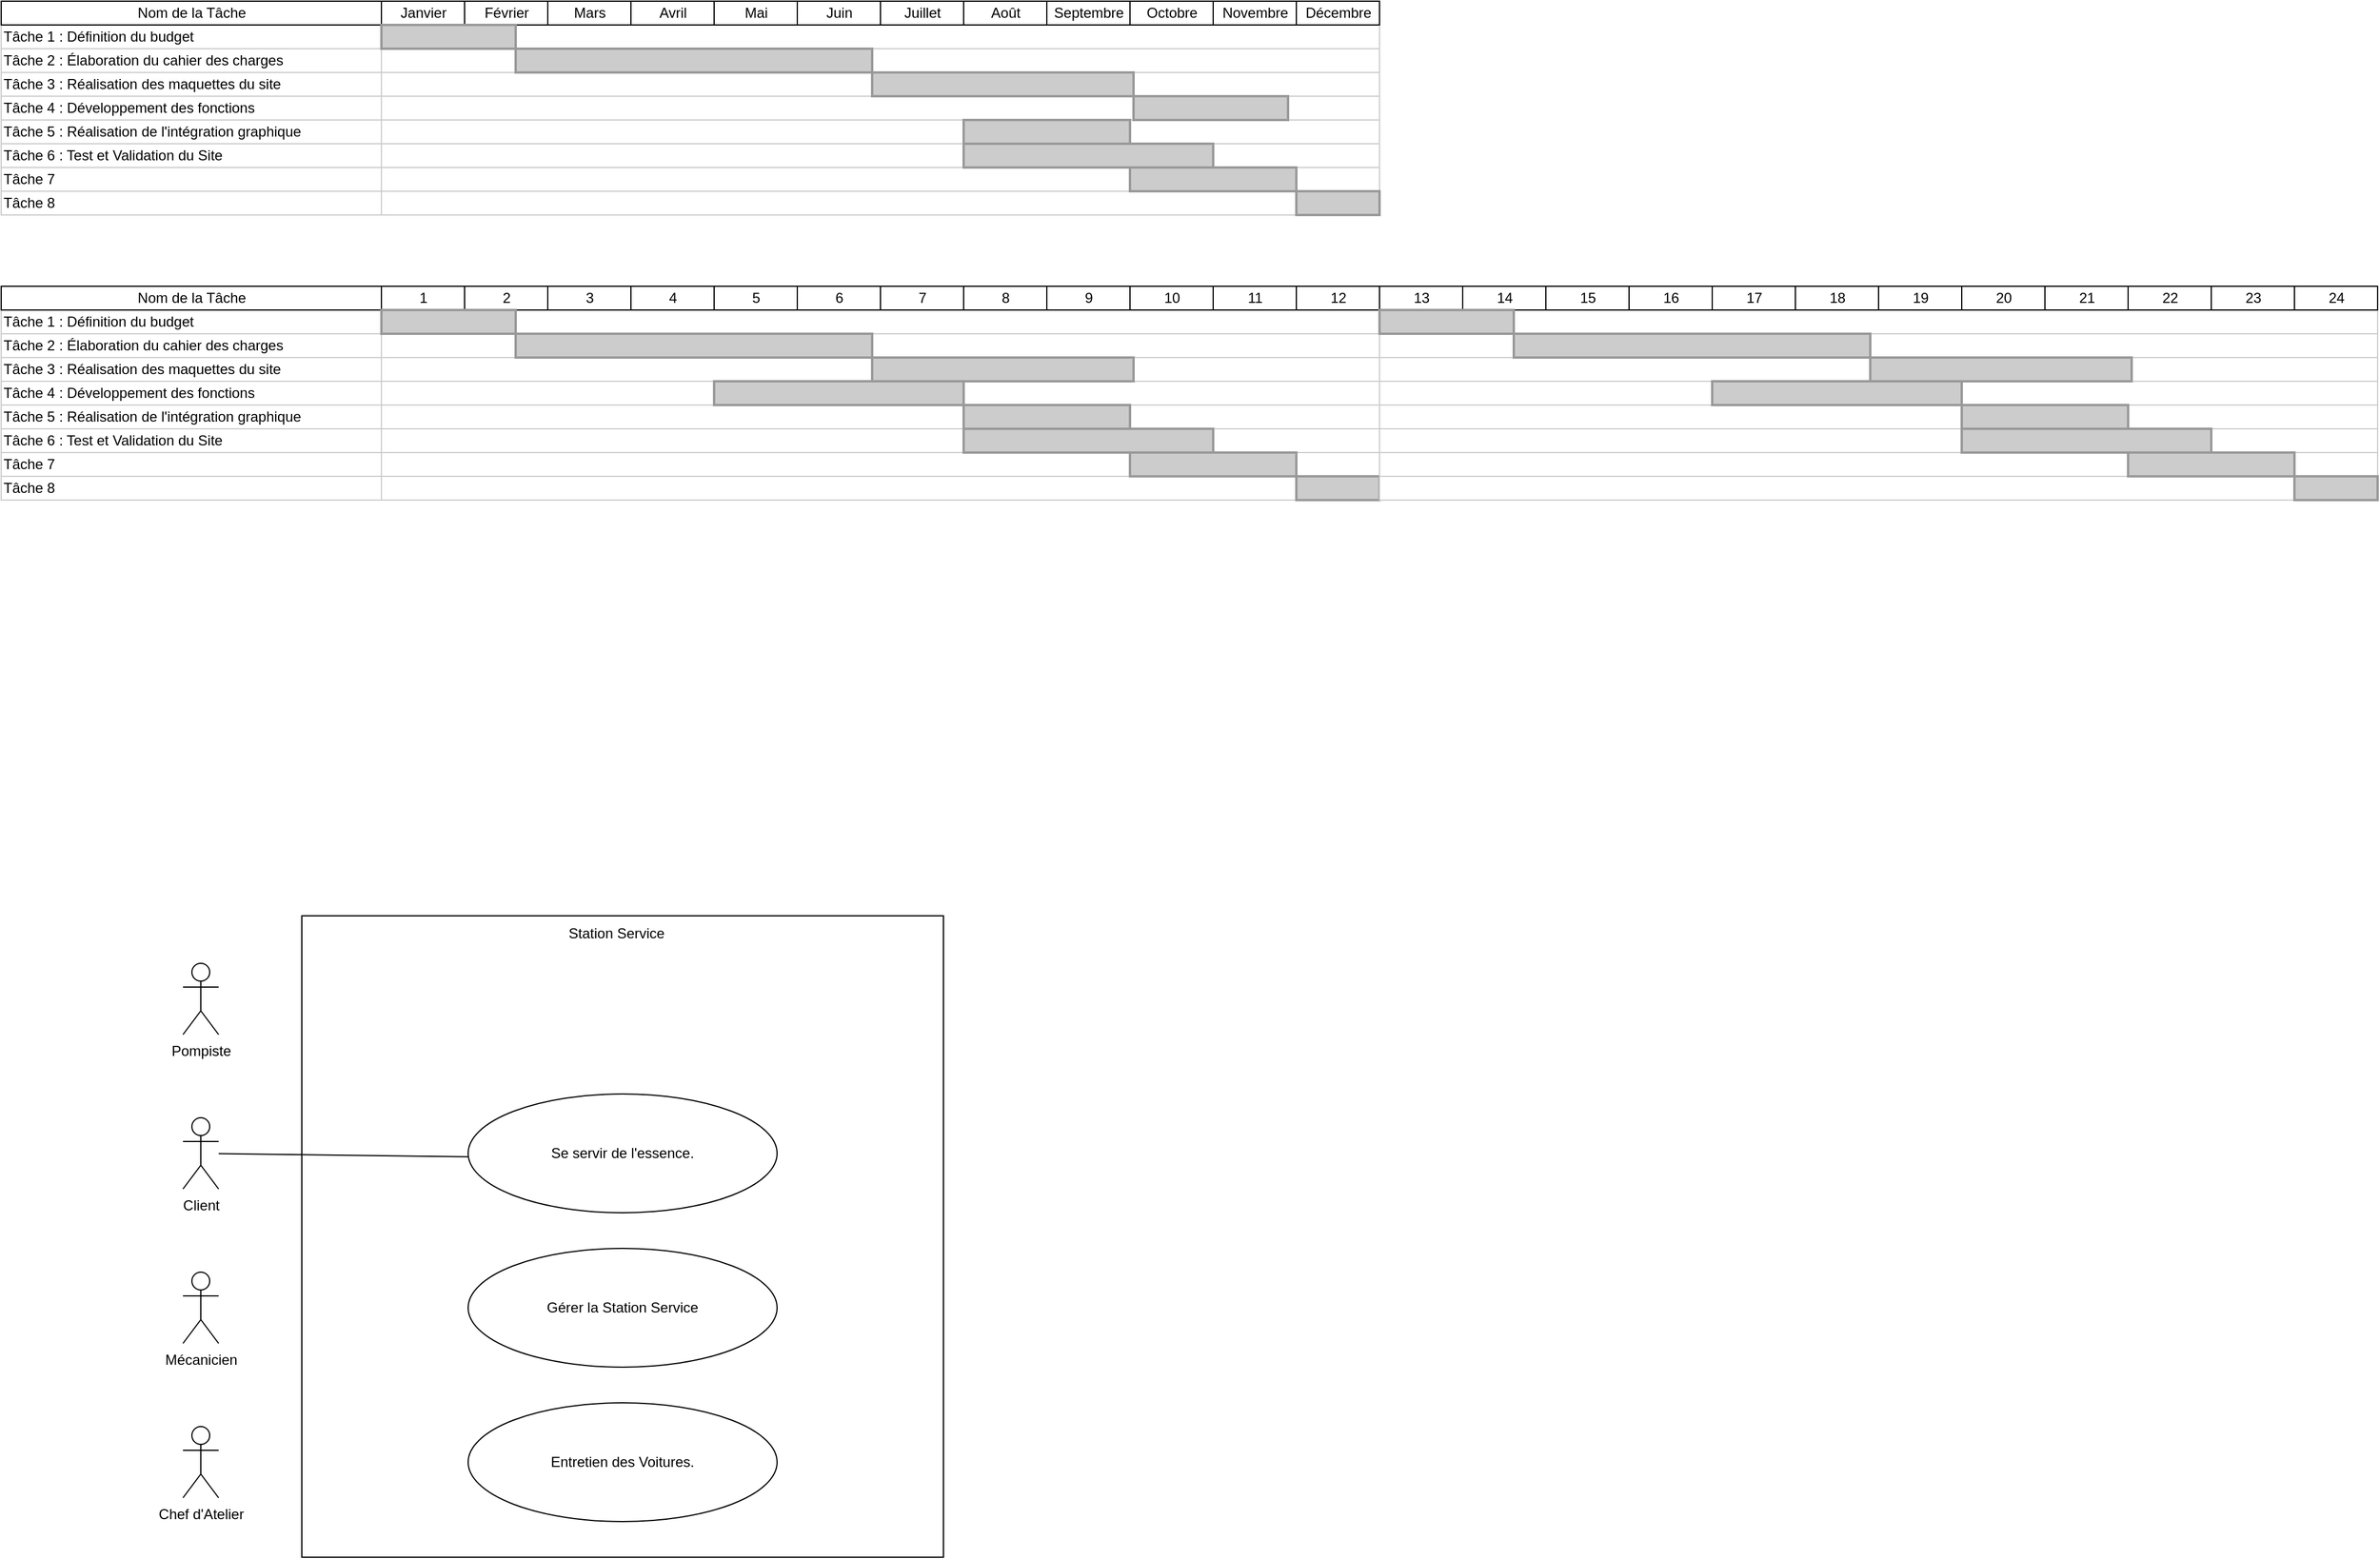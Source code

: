 <mxfile version="20.8.5" type="github">
  <diagram name="Page-1" id="fc2ac565-0d4e-3f0d-88b0-a54af1634ed7">
    <mxGraphModel dx="1195" dy="657" grid="1" gridSize="10" guides="1" tooltips="1" connect="0" arrows="1" fold="1" page="1" pageScale="1.5" pageWidth="4681" pageHeight="3300" background="none" math="0" shadow="0">
      <root>
        <mxCell id="0" style=";html=1;" />
        <mxCell id="1" style=";html=1;" parent="0" />
        <mxCell id="75" value="Tâche 1 : Définition du budget" style="align=left;strokeColor=#CCCCCC;html=1;" parent="1" vertex="1">
          <mxGeometry x="297.0" y="150.0" width="320.0" height="20.0" as="geometry" />
        </mxCell>
        <mxCell id="80" value="Tâche 2 : Élaboration du cahier des charges" style="align=left;strokeColor=#CCCCCC;html=1;" parent="1" vertex="1">
          <mxGeometry x="297" y="170.0" width="320" height="20" as="geometry" />
        </mxCell>
        <mxCell id="85" value="Tâche 3 : Réalisation des maquettes du site" style="align=left;strokeColor=#CCCCCC;html=1;" parent="1" vertex="1">
          <mxGeometry x="297.0" y="190.0" width="320.0" height="20" as="geometry" />
        </mxCell>
        <mxCell id="90" value="Tâche 4 : Développement des fonctions" style="align=left;strokeColor=#CCCCCC;html=1;" parent="1" vertex="1">
          <mxGeometry x="297.0" y="210.0" width="320.0" height="20" as="geometry" />
        </mxCell>
        <mxCell id="95" value="Tâche 5 : Réalisation de l&#39;intégration graphique" style="align=left;strokeColor=#CCCCCC;html=1;" parent="1" vertex="1">
          <mxGeometry x="297.0" y="230.0" width="320.0" height="20" as="geometry" />
        </mxCell>
        <mxCell id="100" value="Tâche 6 : Test et Validation du Site" style="align=left;strokeColor=#CCCCCC;html=1;" parent="1" vertex="1">
          <mxGeometry x="297.0" y="250.0" width="320.0" height="20" as="geometry" />
        </mxCell>
        <mxCell id="2" value="Nom de la Tâche" style="strokeWidth=1;fontStyle=0;html=1;" parent="1" vertex="1">
          <mxGeometry x="297" y="130" width="320" height="20" as="geometry" />
        </mxCell>
        <mxCell id="67c90442a009f359-289" value="Tâche 7" style="align=left;strokeColor=#CCCCCC;html=1;" parent="1" vertex="1">
          <mxGeometry x="297.0" y="270.0" width="320.0" height="20" as="geometry" />
        </mxCell>
        <mxCell id="67c90442a009f359-290" value="Tâche 8" style="align=left;strokeColor=#CCCCCC;html=1;" parent="1" vertex="1">
          <mxGeometry x="297.0" y="290.0" width="320.0" height="20" as="geometry" />
        </mxCell>
        <mxCell id="67c90442a009f359-291" value="" style="align=left;strokeColor=#CCCCCC;html=1;" parent="1" vertex="1">
          <mxGeometry x="617" y="150" width="840" height="20" as="geometry" />
        </mxCell>
        <mxCell id="4" value="Janvier" style="strokeWidth=1;fontStyle=0;html=1;" parent="1" vertex="1">
          <mxGeometry x="617" y="130" width="70" height="20" as="geometry" />
        </mxCell>
        <mxCell id="67c90442a009f359-278" value="Février" style="strokeWidth=1;fontStyle=0;html=1;" parent="1" vertex="1">
          <mxGeometry x="687" y="130" width="70" height="20" as="geometry" />
        </mxCell>
        <mxCell id="67c90442a009f359-279" value="Mars" style="strokeWidth=1;fontStyle=0;html=1;" parent="1" vertex="1">
          <mxGeometry x="757" y="130" width="70" height="20" as="geometry" />
        </mxCell>
        <mxCell id="67c90442a009f359-280" value="Avril" style="strokeWidth=1;fontStyle=0;html=1;" parent="1" vertex="1">
          <mxGeometry x="827" y="130" width="70" height="20" as="geometry" />
        </mxCell>
        <mxCell id="67c90442a009f359-281" value="Mai" style="strokeWidth=1;fontStyle=0;html=1;" parent="1" vertex="1">
          <mxGeometry x="897" y="130" width="70" height="20" as="geometry" />
        </mxCell>
        <mxCell id="67c90442a009f359-282" value="Juin" style="strokeWidth=1;fontStyle=0;html=1;" parent="1" vertex="1">
          <mxGeometry x="967" y="130" width="70" height="20" as="geometry" />
        </mxCell>
        <mxCell id="67c90442a009f359-283" value="Juillet" style="strokeWidth=1;fontStyle=0;html=1;" parent="1" vertex="1">
          <mxGeometry x="1037" y="130" width="70" height="20" as="geometry" />
        </mxCell>
        <mxCell id="67c90442a009f359-284" value="Août" style="strokeWidth=1;fontStyle=0;html=1;" parent="1" vertex="1">
          <mxGeometry x="1107" y="130" width="70" height="20" as="geometry" />
        </mxCell>
        <mxCell id="67c90442a009f359-285" value="Septembre" style="strokeWidth=1;fontStyle=0;html=1;" parent="1" vertex="1">
          <mxGeometry x="1177" y="130" width="70" height="20" as="geometry" />
        </mxCell>
        <mxCell id="67c90442a009f359-286" value="Octobre" style="strokeWidth=1;fontStyle=0;html=1;" parent="1" vertex="1">
          <mxGeometry x="1247" y="130" width="70" height="20" as="geometry" />
        </mxCell>
        <mxCell id="67c90442a009f359-287" value="Novembre" style="strokeWidth=1;fontStyle=0;html=1;" parent="1" vertex="1">
          <mxGeometry x="1317" y="130" width="70" height="20" as="geometry" />
        </mxCell>
        <mxCell id="67c90442a009f359-288" value="Décembre" style="strokeWidth=1;fontStyle=0;html=1;" parent="1" vertex="1">
          <mxGeometry x="1387" y="130" width="70" height="20" as="geometry" />
        </mxCell>
        <mxCell id="67c90442a009f359-292" value="" style="align=left;strokeColor=#CCCCCC;html=1;" parent="1" vertex="1">
          <mxGeometry x="617" y="170" width="840" height="20" as="geometry" />
        </mxCell>
        <mxCell id="67c90442a009f359-293" value="" style="align=left;strokeColor=#CCCCCC;html=1;" parent="1" vertex="1">
          <mxGeometry x="617" y="190" width="840" height="20" as="geometry" />
        </mxCell>
        <mxCell id="67c90442a009f359-294" value="" style="align=left;strokeColor=#CCCCCC;html=1;" parent="1" vertex="1">
          <mxGeometry x="617" y="210" width="840" height="20" as="geometry" />
        </mxCell>
        <mxCell id="67c90442a009f359-295" value="" style="align=left;strokeColor=#CCCCCC;html=1;" parent="1" vertex="1">
          <mxGeometry x="617" y="230" width="840" height="20" as="geometry" />
        </mxCell>
        <mxCell id="67c90442a009f359-296" value="" style="align=left;strokeColor=#CCCCCC;html=1;" parent="1" vertex="1">
          <mxGeometry x="617" y="250" width="840" height="20" as="geometry" />
        </mxCell>
        <mxCell id="67c90442a009f359-297" value="" style="align=left;strokeColor=#CCCCCC;html=1;" parent="1" vertex="1">
          <mxGeometry x="617" y="270" width="840" height="20" as="geometry" />
        </mxCell>
        <mxCell id="67c90442a009f359-298" value="" style="align=left;strokeColor=#CCCCCC;html=1;" parent="1" vertex="1">
          <mxGeometry x="617" y="290" width="840" height="20" as="geometry" />
        </mxCell>
        <mxCell id="67c90442a009f359-299" value="" style="whiteSpace=wrap;html=1;strokeWidth=2;fillColor=#CCCCCC;gradientColor=none;fontSize=14;align=center;strokeColor=#999999;" parent="1" vertex="1">
          <mxGeometry x="617" y="150" width="113" height="20" as="geometry" />
        </mxCell>
        <mxCell id="67c90442a009f359-300" value="" style="whiteSpace=wrap;html=1;strokeWidth=2;fillColor=#CCCCCC;gradientColor=none;fontSize=14;align=center;strokeColor=#999999;" parent="1" vertex="1">
          <mxGeometry x="730" y="170" width="300" height="20" as="geometry" />
        </mxCell>
        <mxCell id="67c90442a009f359-301" value="" style="whiteSpace=wrap;html=1;strokeWidth=2;fillColor=#CCCCCC;gradientColor=none;fontSize=14;align=center;strokeColor=#999999;" parent="1" vertex="1">
          <mxGeometry x="1030" y="190" width="220" height="20" as="geometry" />
        </mxCell>
        <mxCell id="67c90442a009f359-302" value="" style="whiteSpace=wrap;html=1;strokeWidth=2;fillColor=#CCCCCC;gradientColor=none;fontSize=14;align=center;strokeColor=#999999;" parent="1" vertex="1">
          <mxGeometry x="1250" y="210" width="130" height="20" as="geometry" />
        </mxCell>
        <mxCell id="67c90442a009f359-303" value="" style="whiteSpace=wrap;html=1;strokeWidth=2;fillColor=#CCCCCC;gradientColor=none;fontSize=14;align=center;strokeColor=#999999;" parent="1" vertex="1">
          <mxGeometry x="1107" y="230" width="140" height="20" as="geometry" />
        </mxCell>
        <mxCell id="67c90442a009f359-304" value="" style="whiteSpace=wrap;html=1;strokeWidth=2;fillColor=#CCCCCC;gradientColor=none;fontSize=14;align=center;strokeColor=#999999;" parent="1" vertex="1">
          <mxGeometry x="1107" y="250" width="210" height="20" as="geometry" />
        </mxCell>
        <mxCell id="67c90442a009f359-305" value="" style="whiteSpace=wrap;html=1;strokeWidth=2;fillColor=#CCCCCC;gradientColor=none;fontSize=14;align=center;strokeColor=#999999;" parent="1" vertex="1">
          <mxGeometry x="1247" y="270" width="140" height="20" as="geometry" />
        </mxCell>
        <mxCell id="67c90442a009f359-306" value="" style="whiteSpace=wrap;html=1;strokeWidth=2;fillColor=#CCCCCC;gradientColor=none;fontSize=14;align=center;strokeColor=#999999;" parent="1" vertex="1">
          <mxGeometry x="1387" y="290" width="70" height="20" as="geometry" />
        </mxCell>
        <mxCell id="VN1uP1C5PUMfHr19Xt-i-100" value="Tâche 1 : Définition du budget" style="align=left;strokeColor=#CCCCCC;html=1;" vertex="1" parent="1">
          <mxGeometry x="297.0" y="390.0" width="320.0" height="20.0" as="geometry" />
        </mxCell>
        <mxCell id="VN1uP1C5PUMfHr19Xt-i-101" value="Tâche 2 : Élaboration du cahier des charges" style="align=left;strokeColor=#CCCCCC;html=1;" vertex="1" parent="1">
          <mxGeometry x="297" y="410.0" width="320" height="20" as="geometry" />
        </mxCell>
        <mxCell id="VN1uP1C5PUMfHr19Xt-i-102" value="Tâche 3 : Réalisation des maquettes du site" style="align=left;strokeColor=#CCCCCC;html=1;" vertex="1" parent="1">
          <mxGeometry x="297.0" y="430.0" width="320.0" height="20" as="geometry" />
        </mxCell>
        <mxCell id="VN1uP1C5PUMfHr19Xt-i-103" value="Tâche 4 : Développement des fonctions" style="align=left;strokeColor=#CCCCCC;html=1;" vertex="1" parent="1">
          <mxGeometry x="297.0" y="450.0" width="320.0" height="20" as="geometry" />
        </mxCell>
        <mxCell id="VN1uP1C5PUMfHr19Xt-i-104" value="Tâche 5 : Réalisation de l&#39;intégration graphique" style="align=left;strokeColor=#CCCCCC;html=1;" vertex="1" parent="1">
          <mxGeometry x="297.0" y="470.0" width="320.0" height="20" as="geometry" />
        </mxCell>
        <mxCell id="VN1uP1C5PUMfHr19Xt-i-105" value="Tâche 6 : Test et Validation du Site" style="align=left;strokeColor=#CCCCCC;html=1;" vertex="1" parent="1">
          <mxGeometry x="297.0" y="490.0" width="320.0" height="20" as="geometry" />
        </mxCell>
        <mxCell id="VN1uP1C5PUMfHr19Xt-i-106" value="Nom de la Tâche" style="strokeWidth=1;fontStyle=0;html=1;" vertex="1" parent="1">
          <mxGeometry x="297" y="370" width="320" height="20" as="geometry" />
        </mxCell>
        <mxCell id="VN1uP1C5PUMfHr19Xt-i-107" value="Tâche 7" style="align=left;strokeColor=#CCCCCC;html=1;" vertex="1" parent="1">
          <mxGeometry x="297.0" y="510.0" width="320.0" height="20" as="geometry" />
        </mxCell>
        <mxCell id="VN1uP1C5PUMfHr19Xt-i-108" value="Tâche 8" style="align=left;strokeColor=#CCCCCC;html=1;" vertex="1" parent="1">
          <mxGeometry x="297.0" y="530.0" width="320.0" height="20" as="geometry" />
        </mxCell>
        <mxCell id="VN1uP1C5PUMfHr19Xt-i-109" value="" style="align=left;strokeColor=#CCCCCC;html=1;" vertex="1" parent="1">
          <mxGeometry x="617" y="390" width="840" height="20" as="geometry" />
        </mxCell>
        <mxCell id="VN1uP1C5PUMfHr19Xt-i-110" value="1" style="strokeWidth=1;fontStyle=0;html=1;" vertex="1" parent="1">
          <mxGeometry x="617" y="370" width="70" height="20" as="geometry" />
        </mxCell>
        <mxCell id="VN1uP1C5PUMfHr19Xt-i-111" value="2" style="strokeWidth=1;fontStyle=0;html=1;" vertex="1" parent="1">
          <mxGeometry x="687" y="370" width="70" height="20" as="geometry" />
        </mxCell>
        <mxCell id="VN1uP1C5PUMfHr19Xt-i-112" value="3" style="strokeWidth=1;fontStyle=0;html=1;" vertex="1" parent="1">
          <mxGeometry x="757" y="370" width="70" height="20" as="geometry" />
        </mxCell>
        <mxCell id="VN1uP1C5PUMfHr19Xt-i-113" value="4" style="strokeWidth=1;fontStyle=0;html=1;" vertex="1" parent="1">
          <mxGeometry x="827" y="370" width="70" height="20" as="geometry" />
        </mxCell>
        <mxCell id="VN1uP1C5PUMfHr19Xt-i-114" value="5" style="strokeWidth=1;fontStyle=0;html=1;" vertex="1" parent="1">
          <mxGeometry x="897" y="370" width="70" height="20" as="geometry" />
        </mxCell>
        <mxCell id="VN1uP1C5PUMfHr19Xt-i-115" value="6" style="strokeWidth=1;fontStyle=0;html=1;" vertex="1" parent="1">
          <mxGeometry x="967" y="370" width="70" height="20" as="geometry" />
        </mxCell>
        <mxCell id="VN1uP1C5PUMfHr19Xt-i-116" value="7" style="strokeWidth=1;fontStyle=0;html=1;" vertex="1" parent="1">
          <mxGeometry x="1037" y="370" width="70" height="20" as="geometry" />
        </mxCell>
        <mxCell id="VN1uP1C5PUMfHr19Xt-i-117" value="8" style="strokeWidth=1;fontStyle=0;html=1;" vertex="1" parent="1">
          <mxGeometry x="1107" y="370" width="70" height="20" as="geometry" />
        </mxCell>
        <mxCell id="VN1uP1C5PUMfHr19Xt-i-118" value="9" style="strokeWidth=1;fontStyle=0;html=1;" vertex="1" parent="1">
          <mxGeometry x="1177" y="370" width="70" height="20" as="geometry" />
        </mxCell>
        <mxCell id="VN1uP1C5PUMfHr19Xt-i-119" value="10" style="strokeWidth=1;fontStyle=0;html=1;" vertex="1" parent="1">
          <mxGeometry x="1247" y="370" width="70" height="20" as="geometry" />
        </mxCell>
        <mxCell id="VN1uP1C5PUMfHr19Xt-i-120" value="11" style="strokeWidth=1;fontStyle=0;html=1;" vertex="1" parent="1">
          <mxGeometry x="1317" y="370" width="70" height="20" as="geometry" />
        </mxCell>
        <mxCell id="VN1uP1C5PUMfHr19Xt-i-121" value="12" style="strokeWidth=1;fontStyle=0;html=1;" vertex="1" parent="1">
          <mxGeometry x="1387" y="370" width="70" height="20" as="geometry" />
        </mxCell>
        <mxCell id="VN1uP1C5PUMfHr19Xt-i-122" value="" style="align=left;strokeColor=#CCCCCC;html=1;" vertex="1" parent="1">
          <mxGeometry x="617" y="410" width="840" height="20" as="geometry" />
        </mxCell>
        <mxCell id="VN1uP1C5PUMfHr19Xt-i-123" value="" style="align=left;strokeColor=#CCCCCC;html=1;" vertex="1" parent="1">
          <mxGeometry x="617" y="430" width="840" height="20" as="geometry" />
        </mxCell>
        <mxCell id="VN1uP1C5PUMfHr19Xt-i-124" value="" style="align=left;strokeColor=#CCCCCC;html=1;" vertex="1" parent="1">
          <mxGeometry x="617" y="450" width="840" height="20" as="geometry" />
        </mxCell>
        <mxCell id="VN1uP1C5PUMfHr19Xt-i-125" value="" style="align=left;strokeColor=#CCCCCC;html=1;" vertex="1" parent="1">
          <mxGeometry x="617" y="470" width="840" height="20" as="geometry" />
        </mxCell>
        <mxCell id="VN1uP1C5PUMfHr19Xt-i-126" value="" style="align=left;strokeColor=#CCCCCC;html=1;" vertex="1" parent="1">
          <mxGeometry x="617" y="490" width="840" height="20" as="geometry" />
        </mxCell>
        <mxCell id="VN1uP1C5PUMfHr19Xt-i-127" value="" style="align=left;strokeColor=#CCCCCC;html=1;" vertex="1" parent="1">
          <mxGeometry x="617" y="510" width="840" height="20" as="geometry" />
        </mxCell>
        <mxCell id="VN1uP1C5PUMfHr19Xt-i-128" value="" style="align=left;strokeColor=#CCCCCC;html=1;" vertex="1" parent="1">
          <mxGeometry x="617" y="530" width="840" height="20" as="geometry" />
        </mxCell>
        <mxCell id="VN1uP1C5PUMfHr19Xt-i-129" value="" style="whiteSpace=wrap;html=1;strokeWidth=2;fillColor=#CCCCCC;gradientColor=none;fontSize=14;align=center;strokeColor=#999999;" vertex="1" parent="1">
          <mxGeometry x="617" y="390" width="113" height="20" as="geometry" />
        </mxCell>
        <mxCell id="VN1uP1C5PUMfHr19Xt-i-130" value="" style="whiteSpace=wrap;html=1;strokeWidth=2;fillColor=#CCCCCC;gradientColor=none;fontSize=14;align=center;strokeColor=#999999;" vertex="1" parent="1">
          <mxGeometry x="730" y="410" width="300" height="20" as="geometry" />
        </mxCell>
        <mxCell id="VN1uP1C5PUMfHr19Xt-i-131" value="" style="whiteSpace=wrap;html=1;strokeWidth=2;fillColor=#CCCCCC;gradientColor=none;fontSize=14;align=center;strokeColor=#999999;" vertex="1" parent="1">
          <mxGeometry x="1030" y="430" width="220" height="20" as="geometry" />
        </mxCell>
        <mxCell id="VN1uP1C5PUMfHr19Xt-i-132" value="" style="whiteSpace=wrap;html=1;strokeWidth=2;fillColor=#CCCCCC;gradientColor=none;fontSize=14;align=center;strokeColor=#999999;" vertex="1" parent="1">
          <mxGeometry x="897" y="450" width="210" height="20" as="geometry" />
        </mxCell>
        <mxCell id="VN1uP1C5PUMfHr19Xt-i-133" value="" style="whiteSpace=wrap;html=1;strokeWidth=2;fillColor=#CCCCCC;gradientColor=none;fontSize=14;align=center;strokeColor=#999999;" vertex="1" parent="1">
          <mxGeometry x="1107" y="470" width="140" height="20" as="geometry" />
        </mxCell>
        <mxCell id="VN1uP1C5PUMfHr19Xt-i-134" value="" style="whiteSpace=wrap;html=1;strokeWidth=2;fillColor=#CCCCCC;gradientColor=none;fontSize=14;align=center;strokeColor=#999999;" vertex="1" parent="1">
          <mxGeometry x="1107" y="490" width="210" height="20" as="geometry" />
        </mxCell>
        <mxCell id="VN1uP1C5PUMfHr19Xt-i-135" value="" style="whiteSpace=wrap;html=1;strokeWidth=2;fillColor=#CCCCCC;gradientColor=none;fontSize=14;align=center;strokeColor=#999999;" vertex="1" parent="1">
          <mxGeometry x="1247" y="510" width="140" height="20" as="geometry" />
        </mxCell>
        <mxCell id="VN1uP1C5PUMfHr19Xt-i-136" value="" style="whiteSpace=wrap;html=1;strokeWidth=2;fillColor=#CCCCCC;gradientColor=none;fontSize=14;align=center;strokeColor=#999999;" vertex="1" parent="1">
          <mxGeometry x="1387" y="530" width="70" height="20" as="geometry" />
        </mxCell>
        <mxCell id="VN1uP1C5PUMfHr19Xt-i-137" value="" style="align=left;strokeColor=#CCCCCC;html=1;" vertex="1" parent="1">
          <mxGeometry x="1457" y="390" width="840" height="20" as="geometry" />
        </mxCell>
        <mxCell id="VN1uP1C5PUMfHr19Xt-i-138" value="13" style="strokeWidth=1;fontStyle=0;html=1;" vertex="1" parent="1">
          <mxGeometry x="1457" y="370" width="70" height="20" as="geometry" />
        </mxCell>
        <mxCell id="VN1uP1C5PUMfHr19Xt-i-139" value="14" style="strokeWidth=1;fontStyle=0;html=1;" vertex="1" parent="1">
          <mxGeometry x="1527" y="370" width="70" height="20" as="geometry" />
        </mxCell>
        <mxCell id="VN1uP1C5PUMfHr19Xt-i-140" value="15" style="strokeWidth=1;fontStyle=0;html=1;" vertex="1" parent="1">
          <mxGeometry x="1597" y="370" width="70" height="20" as="geometry" />
        </mxCell>
        <mxCell id="VN1uP1C5PUMfHr19Xt-i-141" value="16" style="strokeWidth=1;fontStyle=0;html=1;" vertex="1" parent="1">
          <mxGeometry x="1667" y="370" width="70" height="20" as="geometry" />
        </mxCell>
        <mxCell id="VN1uP1C5PUMfHr19Xt-i-142" value="17" style="strokeWidth=1;fontStyle=0;html=1;" vertex="1" parent="1">
          <mxGeometry x="1737" y="370" width="70" height="20" as="geometry" />
        </mxCell>
        <mxCell id="VN1uP1C5PUMfHr19Xt-i-143" value="18" style="strokeWidth=1;fontStyle=0;html=1;" vertex="1" parent="1">
          <mxGeometry x="1807" y="370" width="70" height="20" as="geometry" />
        </mxCell>
        <mxCell id="VN1uP1C5PUMfHr19Xt-i-144" value="19" style="strokeWidth=1;fontStyle=0;html=1;" vertex="1" parent="1">
          <mxGeometry x="1877" y="370" width="70" height="20" as="geometry" />
        </mxCell>
        <mxCell id="VN1uP1C5PUMfHr19Xt-i-145" value="20" style="strokeWidth=1;fontStyle=0;html=1;" vertex="1" parent="1">
          <mxGeometry x="1947" y="370" width="70" height="20" as="geometry" />
        </mxCell>
        <mxCell id="VN1uP1C5PUMfHr19Xt-i-146" value="21" style="strokeWidth=1;fontStyle=0;html=1;" vertex="1" parent="1">
          <mxGeometry x="2017" y="370" width="70" height="20" as="geometry" />
        </mxCell>
        <mxCell id="VN1uP1C5PUMfHr19Xt-i-147" value="22" style="strokeWidth=1;fontStyle=0;html=1;" vertex="1" parent="1">
          <mxGeometry x="2087" y="370" width="70" height="20" as="geometry" />
        </mxCell>
        <mxCell id="VN1uP1C5PUMfHr19Xt-i-148" value="23" style="strokeWidth=1;fontStyle=0;html=1;" vertex="1" parent="1">
          <mxGeometry x="2157" y="370" width="70" height="20" as="geometry" />
        </mxCell>
        <mxCell id="VN1uP1C5PUMfHr19Xt-i-149" value="24" style="strokeWidth=1;fontStyle=0;html=1;" vertex="1" parent="1">
          <mxGeometry x="2227" y="370" width="70" height="20" as="geometry" />
        </mxCell>
        <mxCell id="VN1uP1C5PUMfHr19Xt-i-150" value="" style="align=left;strokeColor=#CCCCCC;html=1;" vertex="1" parent="1">
          <mxGeometry x="1457" y="410" width="840" height="20" as="geometry" />
        </mxCell>
        <mxCell id="VN1uP1C5PUMfHr19Xt-i-151" value="" style="align=left;strokeColor=#CCCCCC;html=1;" vertex="1" parent="1">
          <mxGeometry x="1457" y="430" width="840" height="20" as="geometry" />
        </mxCell>
        <mxCell id="VN1uP1C5PUMfHr19Xt-i-152" value="" style="align=left;strokeColor=#CCCCCC;html=1;" vertex="1" parent="1">
          <mxGeometry x="1457" y="450" width="840" height="20" as="geometry" />
        </mxCell>
        <mxCell id="VN1uP1C5PUMfHr19Xt-i-153" value="" style="align=left;strokeColor=#CCCCCC;html=1;" vertex="1" parent="1">
          <mxGeometry x="1457" y="470" width="840" height="20" as="geometry" />
        </mxCell>
        <mxCell id="VN1uP1C5PUMfHr19Xt-i-154" value="" style="align=left;strokeColor=#CCCCCC;html=1;" vertex="1" parent="1">
          <mxGeometry x="1457" y="490" width="840" height="20" as="geometry" />
        </mxCell>
        <mxCell id="VN1uP1C5PUMfHr19Xt-i-155" value="" style="align=left;strokeColor=#CCCCCC;html=1;" vertex="1" parent="1">
          <mxGeometry x="1457" y="510" width="840" height="20" as="geometry" />
        </mxCell>
        <mxCell id="VN1uP1C5PUMfHr19Xt-i-156" value="" style="align=left;strokeColor=#CCCCCC;html=1;" vertex="1" parent="1">
          <mxGeometry x="1457" y="530" width="840" height="20" as="geometry" />
        </mxCell>
        <mxCell id="VN1uP1C5PUMfHr19Xt-i-157" value="" style="whiteSpace=wrap;html=1;strokeWidth=2;fillColor=#CCCCCC;gradientColor=none;fontSize=14;align=center;strokeColor=#999999;" vertex="1" parent="1">
          <mxGeometry x="1457" y="390" width="113" height="20" as="geometry" />
        </mxCell>
        <mxCell id="VN1uP1C5PUMfHr19Xt-i-158" value="" style="whiteSpace=wrap;html=1;strokeWidth=2;fillColor=#CCCCCC;gradientColor=none;fontSize=14;align=center;strokeColor=#999999;" vertex="1" parent="1">
          <mxGeometry x="1570" y="410" width="300" height="20" as="geometry" />
        </mxCell>
        <mxCell id="VN1uP1C5PUMfHr19Xt-i-159" value="" style="whiteSpace=wrap;html=1;strokeWidth=2;fillColor=#CCCCCC;gradientColor=none;fontSize=14;align=center;strokeColor=#999999;" vertex="1" parent="1">
          <mxGeometry x="1870" y="430" width="220" height="20" as="geometry" />
        </mxCell>
        <mxCell id="VN1uP1C5PUMfHr19Xt-i-160" value="" style="whiteSpace=wrap;html=1;strokeWidth=2;fillColor=#CCCCCC;gradientColor=none;fontSize=14;align=center;strokeColor=#999999;" vertex="1" parent="1">
          <mxGeometry x="1737" y="450" width="210" height="20" as="geometry" />
        </mxCell>
        <mxCell id="VN1uP1C5PUMfHr19Xt-i-161" value="" style="whiteSpace=wrap;html=1;strokeWidth=2;fillColor=#CCCCCC;gradientColor=none;fontSize=14;align=center;strokeColor=#999999;" vertex="1" parent="1">
          <mxGeometry x="1947" y="470" width="140" height="20" as="geometry" />
        </mxCell>
        <mxCell id="VN1uP1C5PUMfHr19Xt-i-162" value="" style="whiteSpace=wrap;html=1;strokeWidth=2;fillColor=#CCCCCC;gradientColor=none;fontSize=14;align=center;strokeColor=#999999;" vertex="1" parent="1">
          <mxGeometry x="1947" y="490" width="210" height="20" as="geometry" />
        </mxCell>
        <mxCell id="VN1uP1C5PUMfHr19Xt-i-163" value="" style="whiteSpace=wrap;html=1;strokeWidth=2;fillColor=#CCCCCC;gradientColor=none;fontSize=14;align=center;strokeColor=#999999;" vertex="1" parent="1">
          <mxGeometry x="2087" y="510" width="140" height="20" as="geometry" />
        </mxCell>
        <mxCell id="VN1uP1C5PUMfHr19Xt-i-164" value="" style="whiteSpace=wrap;html=1;strokeWidth=2;fillColor=#CCCCCC;gradientColor=none;fontSize=14;align=center;strokeColor=#999999;" vertex="1" parent="1">
          <mxGeometry x="2227" y="530" width="70" height="20" as="geometry" />
        </mxCell>
        <mxCell id="VN1uP1C5PUMfHr19Xt-i-165" value="" style="whiteSpace=wrap;html=1;aspect=fixed;" vertex="1" parent="1">
          <mxGeometry x="550" y="900" width="540" height="540" as="geometry" />
        </mxCell>
        <mxCell id="VN1uP1C5PUMfHr19Xt-i-166" value="Client" style="shape=umlActor;verticalLabelPosition=bottom;verticalAlign=top;html=1;outlineConnect=0;" vertex="1" parent="1">
          <mxGeometry x="450" y="1070" width="30" height="60" as="geometry" />
        </mxCell>
        <mxCell id="VN1uP1C5PUMfHr19Xt-i-169" value="Se servir de l&#39;essence." style="ellipse;whiteSpace=wrap;html=1;" vertex="1" parent="1">
          <mxGeometry x="690" y="1050" width="260" height="100" as="geometry" />
        </mxCell>
        <mxCell id="VN1uP1C5PUMfHr19Xt-i-171" value="" style="endArrow=none;html=1;rounded=0;entryX=0;entryY=0.529;entryDx=0;entryDy=0;entryPerimeter=0;" edge="1" parent="1" source="VN1uP1C5PUMfHr19Xt-i-166" target="VN1uP1C5PUMfHr19Xt-i-169">
          <mxGeometry width="50" height="50" relative="1" as="geometry">
            <mxPoint x="750" y="1370" as="sourcePoint" />
            <mxPoint x="800" y="1320" as="targetPoint" />
          </mxGeometry>
        </mxCell>
        <mxCell id="VN1uP1C5PUMfHr19Xt-i-172" value="Station Service" style="text;html=1;strokeColor=none;fillColor=none;align=center;verticalAlign=middle;whiteSpace=wrap;rounded=0;" vertex="1" parent="1">
          <mxGeometry x="720" y="900" width="190" height="30" as="geometry" />
        </mxCell>
        <mxCell id="VN1uP1C5PUMfHr19Xt-i-173" value="Pompiste" style="shape=umlActor;verticalLabelPosition=bottom;verticalAlign=top;html=1;outlineConnect=0;" vertex="1" parent="1">
          <mxGeometry x="450" y="940" width="30" height="60" as="geometry" />
        </mxCell>
        <mxCell id="VN1uP1C5PUMfHr19Xt-i-182" value="Mécanicien" style="shape=umlActor;verticalLabelPosition=bottom;verticalAlign=top;html=1;outlineConnect=0;" vertex="1" parent="1">
          <mxGeometry x="450" y="1200" width="30" height="60" as="geometry" />
        </mxCell>
        <mxCell id="VN1uP1C5PUMfHr19Xt-i-183" value="Gérer la Station Service" style="ellipse;whiteSpace=wrap;html=1;" vertex="1" parent="1">
          <mxGeometry x="690" y="1180" width="260" height="100" as="geometry" />
        </mxCell>
        <mxCell id="VN1uP1C5PUMfHr19Xt-i-184" value="Chef d&#39;Atelier" style="shape=umlActor;verticalLabelPosition=bottom;verticalAlign=top;html=1;outlineConnect=0;" vertex="1" parent="1">
          <mxGeometry x="450" y="1330" width="30" height="60" as="geometry" />
        </mxCell>
        <mxCell id="VN1uP1C5PUMfHr19Xt-i-185" value="Entretien des Voitures." style="ellipse;whiteSpace=wrap;html=1;" vertex="1" parent="1">
          <mxGeometry x="690" y="1310" width="260" height="100" as="geometry" />
        </mxCell>
      </root>
    </mxGraphModel>
  </diagram>
</mxfile>
